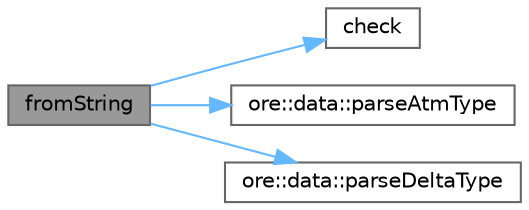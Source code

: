 digraph "fromString"
{
 // INTERACTIVE_SVG=YES
 // LATEX_PDF_SIZE
  bgcolor="transparent";
  edge [fontname=Helvetica,fontsize=10,labelfontname=Helvetica,labelfontsize=10];
  node [fontname=Helvetica,fontsize=10,shape=box,height=0.2,width=0.4];
  rankdir="LR";
  Node1 [label="fromString",height=0.2,width=0.4,color="gray40", fillcolor="grey60", style="filled", fontcolor="black",tooltip=" "];
  Node1 -> Node2 [color="steelblue1",style="solid"];
  Node2 [label="check",height=0.2,width=0.4,color="grey40", fillcolor="white", style="filled",URL="$classore_1_1data_1_1_atm_strike.html#a42d586c61708cc2c925e8ae813ef523b",tooltip="Perform validation."];
  Node1 -> Node3 [color="steelblue1",style="solid"];
  Node3 [label="ore::data::parseAtmType",height=0.2,width=0.4,color="grey40", fillcolor="white", style="filled",URL="$group__utilities.html#gac646d7e5cbc09cb6e4f094729a07558b",tooltip="Convert text to QuantLib::DeltaVolQuote::AtmType."];
  Node1 -> Node4 [color="steelblue1",style="solid"];
  Node4 [label="ore::data::parseDeltaType",height=0.2,width=0.4,color="grey40", fillcolor="white", style="filled",URL="$group__utilities.html#gafea498a41f014bd2031e10d3df7891a1",tooltip="Convert text to QuantLib::DeltaVolQuote::DeltaType."];
}
